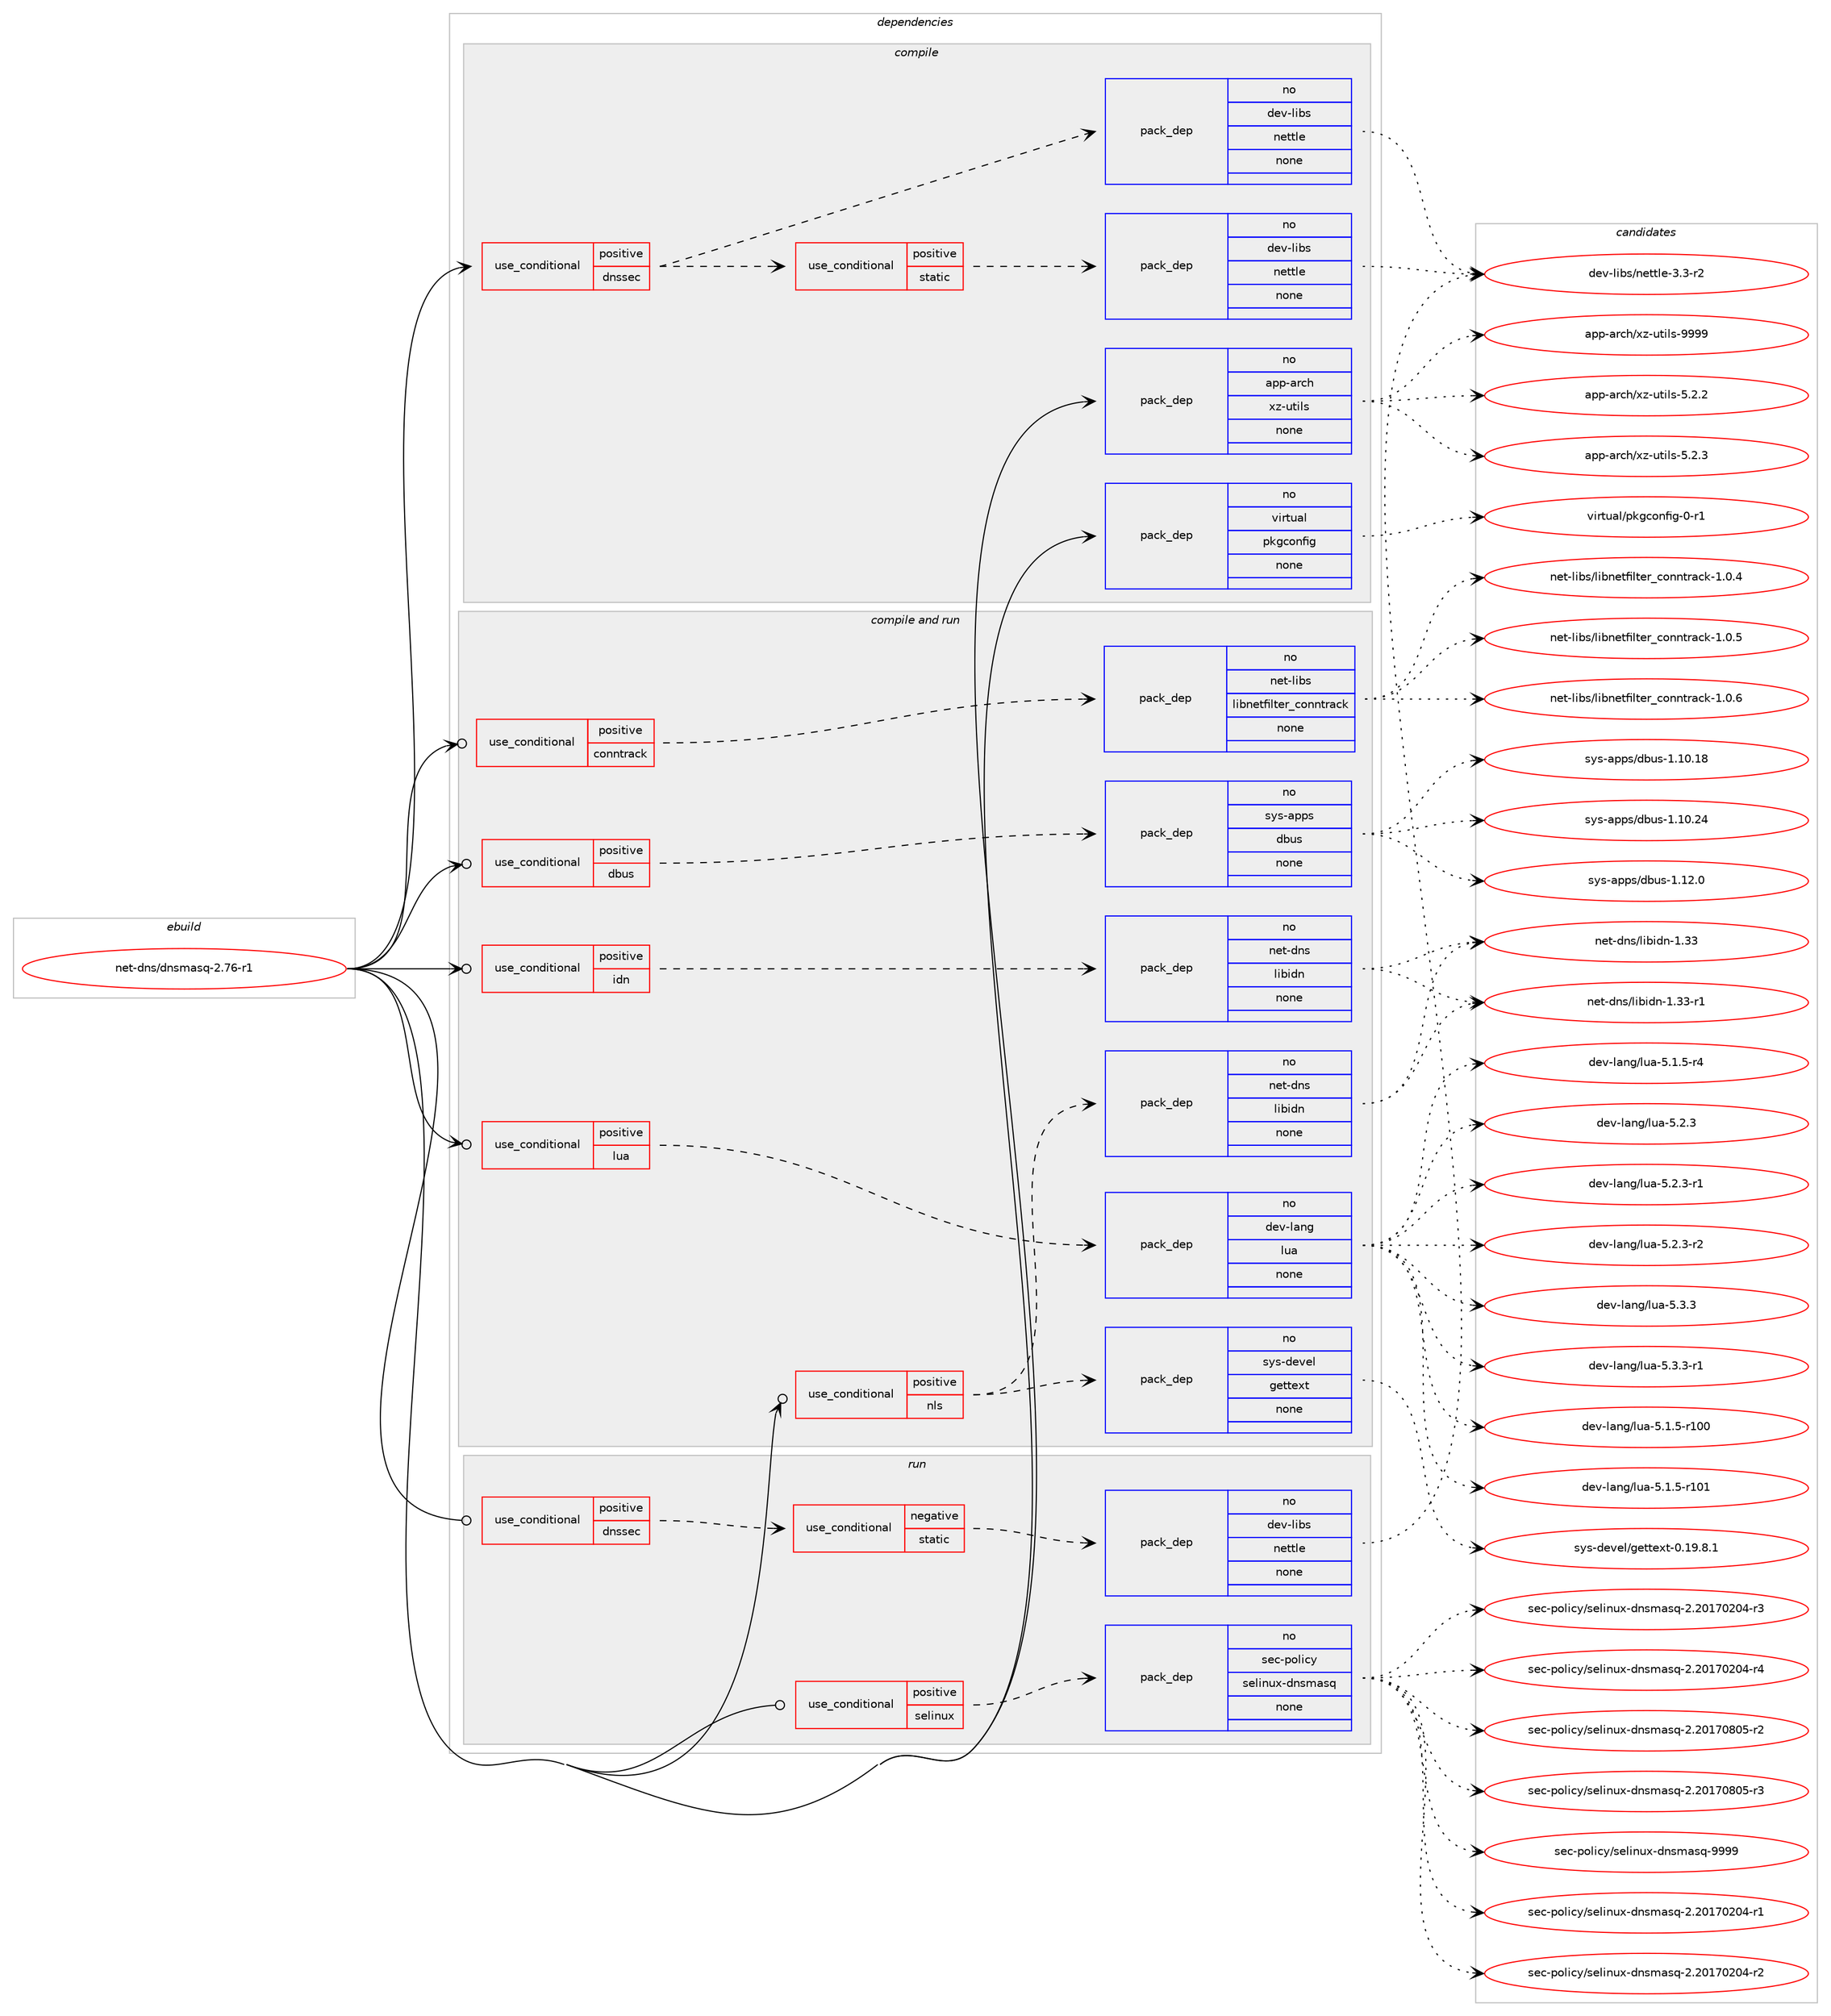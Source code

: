 digraph prolog {

# *************
# Graph options
# *************

newrank=true;
concentrate=true;
compound=true;
graph [rankdir=LR,fontname=Helvetica,fontsize=10,ranksep=1.5];#, ranksep=2.5, nodesep=0.2];
edge  [arrowhead=vee];
node  [fontname=Helvetica,fontsize=10];

# **********
# The ebuild
# **********

subgraph cluster_leftcol {
color=gray;
rank=same;
label=<<i>ebuild</i>>;
id [label="net-dns/dnsmasq-2.76-r1", color=red, width=4, href="../net-dns/dnsmasq-2.76-r1.svg"];
}

# ****************
# The dependencies
# ****************

subgraph cluster_midcol {
color=gray;
label=<<i>dependencies</i>>;
subgraph cluster_compile {
fillcolor="#eeeeee";
style=filled;
label=<<i>compile</i>>;
subgraph cond100846 {
dependency407681 [label=<<TABLE BORDER="0" CELLBORDER="1" CELLSPACING="0" CELLPADDING="4"><TR><TD ROWSPAN="3" CELLPADDING="10">use_conditional</TD></TR><TR><TD>positive</TD></TR><TR><TD>dnssec</TD></TR></TABLE>>, shape=none, color=red];
subgraph pack300113 {
dependency407682 [label=<<TABLE BORDER="0" CELLBORDER="1" CELLSPACING="0" CELLPADDING="4" WIDTH="220"><TR><TD ROWSPAN="6" CELLPADDING="30">pack_dep</TD></TR><TR><TD WIDTH="110">no</TD></TR><TR><TD>dev-libs</TD></TR><TR><TD>nettle</TD></TR><TR><TD>none</TD></TR><TR><TD></TD></TR></TABLE>>, shape=none, color=blue];
}
dependency407681:e -> dependency407682:w [weight=20,style="dashed",arrowhead="vee"];
subgraph cond100847 {
dependency407683 [label=<<TABLE BORDER="0" CELLBORDER="1" CELLSPACING="0" CELLPADDING="4"><TR><TD ROWSPAN="3" CELLPADDING="10">use_conditional</TD></TR><TR><TD>positive</TD></TR><TR><TD>static</TD></TR></TABLE>>, shape=none, color=red];
subgraph pack300114 {
dependency407684 [label=<<TABLE BORDER="0" CELLBORDER="1" CELLSPACING="0" CELLPADDING="4" WIDTH="220"><TR><TD ROWSPAN="6" CELLPADDING="30">pack_dep</TD></TR><TR><TD WIDTH="110">no</TD></TR><TR><TD>dev-libs</TD></TR><TR><TD>nettle</TD></TR><TR><TD>none</TD></TR><TR><TD></TD></TR></TABLE>>, shape=none, color=blue];
}
dependency407683:e -> dependency407684:w [weight=20,style="dashed",arrowhead="vee"];
}
dependency407681:e -> dependency407683:w [weight=20,style="dashed",arrowhead="vee"];
}
id:e -> dependency407681:w [weight=20,style="solid",arrowhead="vee"];
subgraph pack300115 {
dependency407685 [label=<<TABLE BORDER="0" CELLBORDER="1" CELLSPACING="0" CELLPADDING="4" WIDTH="220"><TR><TD ROWSPAN="6" CELLPADDING="30">pack_dep</TD></TR><TR><TD WIDTH="110">no</TD></TR><TR><TD>app-arch</TD></TR><TR><TD>xz-utils</TD></TR><TR><TD>none</TD></TR><TR><TD></TD></TR></TABLE>>, shape=none, color=blue];
}
id:e -> dependency407685:w [weight=20,style="solid",arrowhead="vee"];
subgraph pack300116 {
dependency407686 [label=<<TABLE BORDER="0" CELLBORDER="1" CELLSPACING="0" CELLPADDING="4" WIDTH="220"><TR><TD ROWSPAN="6" CELLPADDING="30">pack_dep</TD></TR><TR><TD WIDTH="110">no</TD></TR><TR><TD>virtual</TD></TR><TR><TD>pkgconfig</TD></TR><TR><TD>none</TD></TR><TR><TD></TD></TR></TABLE>>, shape=none, color=blue];
}
id:e -> dependency407686:w [weight=20,style="solid",arrowhead="vee"];
}
subgraph cluster_compileandrun {
fillcolor="#eeeeee";
style=filled;
label=<<i>compile and run</i>>;
subgraph cond100848 {
dependency407687 [label=<<TABLE BORDER="0" CELLBORDER="1" CELLSPACING="0" CELLPADDING="4"><TR><TD ROWSPAN="3" CELLPADDING="10">use_conditional</TD></TR><TR><TD>positive</TD></TR><TR><TD>conntrack</TD></TR></TABLE>>, shape=none, color=red];
subgraph pack300117 {
dependency407688 [label=<<TABLE BORDER="0" CELLBORDER="1" CELLSPACING="0" CELLPADDING="4" WIDTH="220"><TR><TD ROWSPAN="6" CELLPADDING="30">pack_dep</TD></TR><TR><TD WIDTH="110">no</TD></TR><TR><TD>net-libs</TD></TR><TR><TD>libnetfilter_conntrack</TD></TR><TR><TD>none</TD></TR><TR><TD></TD></TR></TABLE>>, shape=none, color=blue];
}
dependency407687:e -> dependency407688:w [weight=20,style="dashed",arrowhead="vee"];
}
id:e -> dependency407687:w [weight=20,style="solid",arrowhead="odotvee"];
subgraph cond100849 {
dependency407689 [label=<<TABLE BORDER="0" CELLBORDER="1" CELLSPACING="0" CELLPADDING="4"><TR><TD ROWSPAN="3" CELLPADDING="10">use_conditional</TD></TR><TR><TD>positive</TD></TR><TR><TD>dbus</TD></TR></TABLE>>, shape=none, color=red];
subgraph pack300118 {
dependency407690 [label=<<TABLE BORDER="0" CELLBORDER="1" CELLSPACING="0" CELLPADDING="4" WIDTH="220"><TR><TD ROWSPAN="6" CELLPADDING="30">pack_dep</TD></TR><TR><TD WIDTH="110">no</TD></TR><TR><TD>sys-apps</TD></TR><TR><TD>dbus</TD></TR><TR><TD>none</TD></TR><TR><TD></TD></TR></TABLE>>, shape=none, color=blue];
}
dependency407689:e -> dependency407690:w [weight=20,style="dashed",arrowhead="vee"];
}
id:e -> dependency407689:w [weight=20,style="solid",arrowhead="odotvee"];
subgraph cond100850 {
dependency407691 [label=<<TABLE BORDER="0" CELLBORDER="1" CELLSPACING="0" CELLPADDING="4"><TR><TD ROWSPAN="3" CELLPADDING="10">use_conditional</TD></TR><TR><TD>positive</TD></TR><TR><TD>idn</TD></TR></TABLE>>, shape=none, color=red];
subgraph pack300119 {
dependency407692 [label=<<TABLE BORDER="0" CELLBORDER="1" CELLSPACING="0" CELLPADDING="4" WIDTH="220"><TR><TD ROWSPAN="6" CELLPADDING="30">pack_dep</TD></TR><TR><TD WIDTH="110">no</TD></TR><TR><TD>net-dns</TD></TR><TR><TD>libidn</TD></TR><TR><TD>none</TD></TR><TR><TD></TD></TR></TABLE>>, shape=none, color=blue];
}
dependency407691:e -> dependency407692:w [weight=20,style="dashed",arrowhead="vee"];
}
id:e -> dependency407691:w [weight=20,style="solid",arrowhead="odotvee"];
subgraph cond100851 {
dependency407693 [label=<<TABLE BORDER="0" CELLBORDER="1" CELLSPACING="0" CELLPADDING="4"><TR><TD ROWSPAN="3" CELLPADDING="10">use_conditional</TD></TR><TR><TD>positive</TD></TR><TR><TD>lua</TD></TR></TABLE>>, shape=none, color=red];
subgraph pack300120 {
dependency407694 [label=<<TABLE BORDER="0" CELLBORDER="1" CELLSPACING="0" CELLPADDING="4" WIDTH="220"><TR><TD ROWSPAN="6" CELLPADDING="30">pack_dep</TD></TR><TR><TD WIDTH="110">no</TD></TR><TR><TD>dev-lang</TD></TR><TR><TD>lua</TD></TR><TR><TD>none</TD></TR><TR><TD></TD></TR></TABLE>>, shape=none, color=blue];
}
dependency407693:e -> dependency407694:w [weight=20,style="dashed",arrowhead="vee"];
}
id:e -> dependency407693:w [weight=20,style="solid",arrowhead="odotvee"];
subgraph cond100852 {
dependency407695 [label=<<TABLE BORDER="0" CELLBORDER="1" CELLSPACING="0" CELLPADDING="4"><TR><TD ROWSPAN="3" CELLPADDING="10">use_conditional</TD></TR><TR><TD>positive</TD></TR><TR><TD>nls</TD></TR></TABLE>>, shape=none, color=red];
subgraph pack300121 {
dependency407696 [label=<<TABLE BORDER="0" CELLBORDER="1" CELLSPACING="0" CELLPADDING="4" WIDTH="220"><TR><TD ROWSPAN="6" CELLPADDING="30">pack_dep</TD></TR><TR><TD WIDTH="110">no</TD></TR><TR><TD>sys-devel</TD></TR><TR><TD>gettext</TD></TR><TR><TD>none</TD></TR><TR><TD></TD></TR></TABLE>>, shape=none, color=blue];
}
dependency407695:e -> dependency407696:w [weight=20,style="dashed",arrowhead="vee"];
subgraph pack300122 {
dependency407697 [label=<<TABLE BORDER="0" CELLBORDER="1" CELLSPACING="0" CELLPADDING="4" WIDTH="220"><TR><TD ROWSPAN="6" CELLPADDING="30">pack_dep</TD></TR><TR><TD WIDTH="110">no</TD></TR><TR><TD>net-dns</TD></TR><TR><TD>libidn</TD></TR><TR><TD>none</TD></TR><TR><TD></TD></TR></TABLE>>, shape=none, color=blue];
}
dependency407695:e -> dependency407697:w [weight=20,style="dashed",arrowhead="vee"];
}
id:e -> dependency407695:w [weight=20,style="solid",arrowhead="odotvee"];
}
subgraph cluster_run {
fillcolor="#eeeeee";
style=filled;
label=<<i>run</i>>;
subgraph cond100853 {
dependency407698 [label=<<TABLE BORDER="0" CELLBORDER="1" CELLSPACING="0" CELLPADDING="4"><TR><TD ROWSPAN="3" CELLPADDING="10">use_conditional</TD></TR><TR><TD>positive</TD></TR><TR><TD>dnssec</TD></TR></TABLE>>, shape=none, color=red];
subgraph cond100854 {
dependency407699 [label=<<TABLE BORDER="0" CELLBORDER="1" CELLSPACING="0" CELLPADDING="4"><TR><TD ROWSPAN="3" CELLPADDING="10">use_conditional</TD></TR><TR><TD>negative</TD></TR><TR><TD>static</TD></TR></TABLE>>, shape=none, color=red];
subgraph pack300123 {
dependency407700 [label=<<TABLE BORDER="0" CELLBORDER="1" CELLSPACING="0" CELLPADDING="4" WIDTH="220"><TR><TD ROWSPAN="6" CELLPADDING="30">pack_dep</TD></TR><TR><TD WIDTH="110">no</TD></TR><TR><TD>dev-libs</TD></TR><TR><TD>nettle</TD></TR><TR><TD>none</TD></TR><TR><TD></TD></TR></TABLE>>, shape=none, color=blue];
}
dependency407699:e -> dependency407700:w [weight=20,style="dashed",arrowhead="vee"];
}
dependency407698:e -> dependency407699:w [weight=20,style="dashed",arrowhead="vee"];
}
id:e -> dependency407698:w [weight=20,style="solid",arrowhead="odot"];
subgraph cond100855 {
dependency407701 [label=<<TABLE BORDER="0" CELLBORDER="1" CELLSPACING="0" CELLPADDING="4"><TR><TD ROWSPAN="3" CELLPADDING="10">use_conditional</TD></TR><TR><TD>positive</TD></TR><TR><TD>selinux</TD></TR></TABLE>>, shape=none, color=red];
subgraph pack300124 {
dependency407702 [label=<<TABLE BORDER="0" CELLBORDER="1" CELLSPACING="0" CELLPADDING="4" WIDTH="220"><TR><TD ROWSPAN="6" CELLPADDING="30">pack_dep</TD></TR><TR><TD WIDTH="110">no</TD></TR><TR><TD>sec-policy</TD></TR><TR><TD>selinux-dnsmasq</TD></TR><TR><TD>none</TD></TR><TR><TD></TD></TR></TABLE>>, shape=none, color=blue];
}
dependency407701:e -> dependency407702:w [weight=20,style="dashed",arrowhead="vee"];
}
id:e -> dependency407701:w [weight=20,style="solid",arrowhead="odot"];
}
}

# **************
# The candidates
# **************

subgraph cluster_choices {
rank=same;
color=gray;
label=<<i>candidates</i>>;

subgraph choice300113 {
color=black;
nodesep=1;
choice100101118451081059811547110101116116108101455146514511450 [label="dev-libs/nettle-3.3-r2", color=red, width=4,href="../dev-libs/nettle-3.3-r2.svg"];
dependency407682:e -> choice100101118451081059811547110101116116108101455146514511450:w [style=dotted,weight="100"];
}
subgraph choice300114 {
color=black;
nodesep=1;
choice100101118451081059811547110101116116108101455146514511450 [label="dev-libs/nettle-3.3-r2", color=red, width=4,href="../dev-libs/nettle-3.3-r2.svg"];
dependency407684:e -> choice100101118451081059811547110101116116108101455146514511450:w [style=dotted,weight="100"];
}
subgraph choice300115 {
color=black;
nodesep=1;
choice971121124597114991044712012245117116105108115455346504650 [label="app-arch/xz-utils-5.2.2", color=red, width=4,href="../app-arch/xz-utils-5.2.2.svg"];
choice971121124597114991044712012245117116105108115455346504651 [label="app-arch/xz-utils-5.2.3", color=red, width=4,href="../app-arch/xz-utils-5.2.3.svg"];
choice9711211245971149910447120122451171161051081154557575757 [label="app-arch/xz-utils-9999", color=red, width=4,href="../app-arch/xz-utils-9999.svg"];
dependency407685:e -> choice971121124597114991044712012245117116105108115455346504650:w [style=dotted,weight="100"];
dependency407685:e -> choice971121124597114991044712012245117116105108115455346504651:w [style=dotted,weight="100"];
dependency407685:e -> choice9711211245971149910447120122451171161051081154557575757:w [style=dotted,weight="100"];
}
subgraph choice300116 {
color=black;
nodesep=1;
choice11810511411611797108471121071039911111010210510345484511449 [label="virtual/pkgconfig-0-r1", color=red, width=4,href="../virtual/pkgconfig-0-r1.svg"];
dependency407686:e -> choice11810511411611797108471121071039911111010210510345484511449:w [style=dotted,weight="100"];
}
subgraph choice300117 {
color=black;
nodesep=1;
choice1101011164510810598115471081059811010111610210510811610111495991111101101161149799107454946484652 [label="net-libs/libnetfilter_conntrack-1.0.4", color=red, width=4,href="../net-libs/libnetfilter_conntrack-1.0.4.svg"];
choice1101011164510810598115471081059811010111610210510811610111495991111101101161149799107454946484653 [label="net-libs/libnetfilter_conntrack-1.0.5", color=red, width=4,href="../net-libs/libnetfilter_conntrack-1.0.5.svg"];
choice1101011164510810598115471081059811010111610210510811610111495991111101101161149799107454946484654 [label="net-libs/libnetfilter_conntrack-1.0.6", color=red, width=4,href="../net-libs/libnetfilter_conntrack-1.0.6.svg"];
dependency407688:e -> choice1101011164510810598115471081059811010111610210510811610111495991111101101161149799107454946484652:w [style=dotted,weight="100"];
dependency407688:e -> choice1101011164510810598115471081059811010111610210510811610111495991111101101161149799107454946484653:w [style=dotted,weight="100"];
dependency407688:e -> choice1101011164510810598115471081059811010111610210510811610111495991111101101161149799107454946484654:w [style=dotted,weight="100"];
}
subgraph choice300118 {
color=black;
nodesep=1;
choice115121115459711211211547100981171154549464948464956 [label="sys-apps/dbus-1.10.18", color=red, width=4,href="../sys-apps/dbus-1.10.18.svg"];
choice115121115459711211211547100981171154549464948465052 [label="sys-apps/dbus-1.10.24", color=red, width=4,href="../sys-apps/dbus-1.10.24.svg"];
choice1151211154597112112115471009811711545494649504648 [label="sys-apps/dbus-1.12.0", color=red, width=4,href="../sys-apps/dbus-1.12.0.svg"];
dependency407690:e -> choice115121115459711211211547100981171154549464948464956:w [style=dotted,weight="100"];
dependency407690:e -> choice115121115459711211211547100981171154549464948465052:w [style=dotted,weight="100"];
dependency407690:e -> choice1151211154597112112115471009811711545494649504648:w [style=dotted,weight="100"];
}
subgraph choice300119 {
color=black;
nodesep=1;
choice1101011164510011011547108105981051001104549465151 [label="net-dns/libidn-1.33", color=red, width=4,href="../net-dns/libidn-1.33.svg"];
choice11010111645100110115471081059810510011045494651514511449 [label="net-dns/libidn-1.33-r1", color=red, width=4,href="../net-dns/libidn-1.33-r1.svg"];
dependency407692:e -> choice1101011164510011011547108105981051001104549465151:w [style=dotted,weight="100"];
dependency407692:e -> choice11010111645100110115471081059810510011045494651514511449:w [style=dotted,weight="100"];
}
subgraph choice300120 {
color=black;
nodesep=1;
choice1001011184510897110103471081179745534649465345114494848 [label="dev-lang/lua-5.1.5-r100", color=red, width=4,href="../dev-lang/lua-5.1.5-r100.svg"];
choice1001011184510897110103471081179745534649465345114494849 [label="dev-lang/lua-5.1.5-r101", color=red, width=4,href="../dev-lang/lua-5.1.5-r101.svg"];
choice100101118451089711010347108117974553464946534511452 [label="dev-lang/lua-5.1.5-r4", color=red, width=4,href="../dev-lang/lua-5.1.5-r4.svg"];
choice10010111845108971101034710811797455346504651 [label="dev-lang/lua-5.2.3", color=red, width=4,href="../dev-lang/lua-5.2.3.svg"];
choice100101118451089711010347108117974553465046514511449 [label="dev-lang/lua-5.2.3-r1", color=red, width=4,href="../dev-lang/lua-5.2.3-r1.svg"];
choice100101118451089711010347108117974553465046514511450 [label="dev-lang/lua-5.2.3-r2", color=red, width=4,href="../dev-lang/lua-5.2.3-r2.svg"];
choice10010111845108971101034710811797455346514651 [label="dev-lang/lua-5.3.3", color=red, width=4,href="../dev-lang/lua-5.3.3.svg"];
choice100101118451089711010347108117974553465146514511449 [label="dev-lang/lua-5.3.3-r1", color=red, width=4,href="../dev-lang/lua-5.3.3-r1.svg"];
dependency407694:e -> choice1001011184510897110103471081179745534649465345114494848:w [style=dotted,weight="100"];
dependency407694:e -> choice1001011184510897110103471081179745534649465345114494849:w [style=dotted,weight="100"];
dependency407694:e -> choice100101118451089711010347108117974553464946534511452:w [style=dotted,weight="100"];
dependency407694:e -> choice10010111845108971101034710811797455346504651:w [style=dotted,weight="100"];
dependency407694:e -> choice100101118451089711010347108117974553465046514511449:w [style=dotted,weight="100"];
dependency407694:e -> choice100101118451089711010347108117974553465046514511450:w [style=dotted,weight="100"];
dependency407694:e -> choice10010111845108971101034710811797455346514651:w [style=dotted,weight="100"];
dependency407694:e -> choice100101118451089711010347108117974553465146514511449:w [style=dotted,weight="100"];
}
subgraph choice300121 {
color=black;
nodesep=1;
choice1151211154510010111810110847103101116116101120116454846495746564649 [label="sys-devel/gettext-0.19.8.1", color=red, width=4,href="../sys-devel/gettext-0.19.8.1.svg"];
dependency407696:e -> choice1151211154510010111810110847103101116116101120116454846495746564649:w [style=dotted,weight="100"];
}
subgraph choice300122 {
color=black;
nodesep=1;
choice1101011164510011011547108105981051001104549465151 [label="net-dns/libidn-1.33", color=red, width=4,href="../net-dns/libidn-1.33.svg"];
choice11010111645100110115471081059810510011045494651514511449 [label="net-dns/libidn-1.33-r1", color=red, width=4,href="../net-dns/libidn-1.33-r1.svg"];
dependency407697:e -> choice1101011164510011011547108105981051001104549465151:w [style=dotted,weight="100"];
dependency407697:e -> choice11010111645100110115471081059810510011045494651514511449:w [style=dotted,weight="100"];
}
subgraph choice300123 {
color=black;
nodesep=1;
choice100101118451081059811547110101116116108101455146514511450 [label="dev-libs/nettle-3.3-r2", color=red, width=4,href="../dev-libs/nettle-3.3-r2.svg"];
dependency407700:e -> choice100101118451081059811547110101116116108101455146514511450:w [style=dotted,weight="100"];
}
subgraph choice300124 {
color=black;
nodesep=1;
choice11510199451121111081059912147115101108105110117120451001101151099711511345504650484955485048524511449 [label="sec-policy/selinux-dnsmasq-2.20170204-r1", color=red, width=4,href="../sec-policy/selinux-dnsmasq-2.20170204-r1.svg"];
choice11510199451121111081059912147115101108105110117120451001101151099711511345504650484955485048524511450 [label="sec-policy/selinux-dnsmasq-2.20170204-r2", color=red, width=4,href="../sec-policy/selinux-dnsmasq-2.20170204-r2.svg"];
choice11510199451121111081059912147115101108105110117120451001101151099711511345504650484955485048524511451 [label="sec-policy/selinux-dnsmasq-2.20170204-r3", color=red, width=4,href="../sec-policy/selinux-dnsmasq-2.20170204-r3.svg"];
choice11510199451121111081059912147115101108105110117120451001101151099711511345504650484955485048524511452 [label="sec-policy/selinux-dnsmasq-2.20170204-r4", color=red, width=4,href="../sec-policy/selinux-dnsmasq-2.20170204-r4.svg"];
choice11510199451121111081059912147115101108105110117120451001101151099711511345504650484955485648534511450 [label="sec-policy/selinux-dnsmasq-2.20170805-r2", color=red, width=4,href="../sec-policy/selinux-dnsmasq-2.20170805-r2.svg"];
choice11510199451121111081059912147115101108105110117120451001101151099711511345504650484955485648534511451 [label="sec-policy/selinux-dnsmasq-2.20170805-r3", color=red, width=4,href="../sec-policy/selinux-dnsmasq-2.20170805-r3.svg"];
choice1151019945112111108105991214711510110810511011712045100110115109971151134557575757 [label="sec-policy/selinux-dnsmasq-9999", color=red, width=4,href="../sec-policy/selinux-dnsmasq-9999.svg"];
dependency407702:e -> choice11510199451121111081059912147115101108105110117120451001101151099711511345504650484955485048524511449:w [style=dotted,weight="100"];
dependency407702:e -> choice11510199451121111081059912147115101108105110117120451001101151099711511345504650484955485048524511450:w [style=dotted,weight="100"];
dependency407702:e -> choice11510199451121111081059912147115101108105110117120451001101151099711511345504650484955485048524511451:w [style=dotted,weight="100"];
dependency407702:e -> choice11510199451121111081059912147115101108105110117120451001101151099711511345504650484955485048524511452:w [style=dotted,weight="100"];
dependency407702:e -> choice11510199451121111081059912147115101108105110117120451001101151099711511345504650484955485648534511450:w [style=dotted,weight="100"];
dependency407702:e -> choice11510199451121111081059912147115101108105110117120451001101151099711511345504650484955485648534511451:w [style=dotted,weight="100"];
dependency407702:e -> choice1151019945112111108105991214711510110810511011712045100110115109971151134557575757:w [style=dotted,weight="100"];
}
}

}
